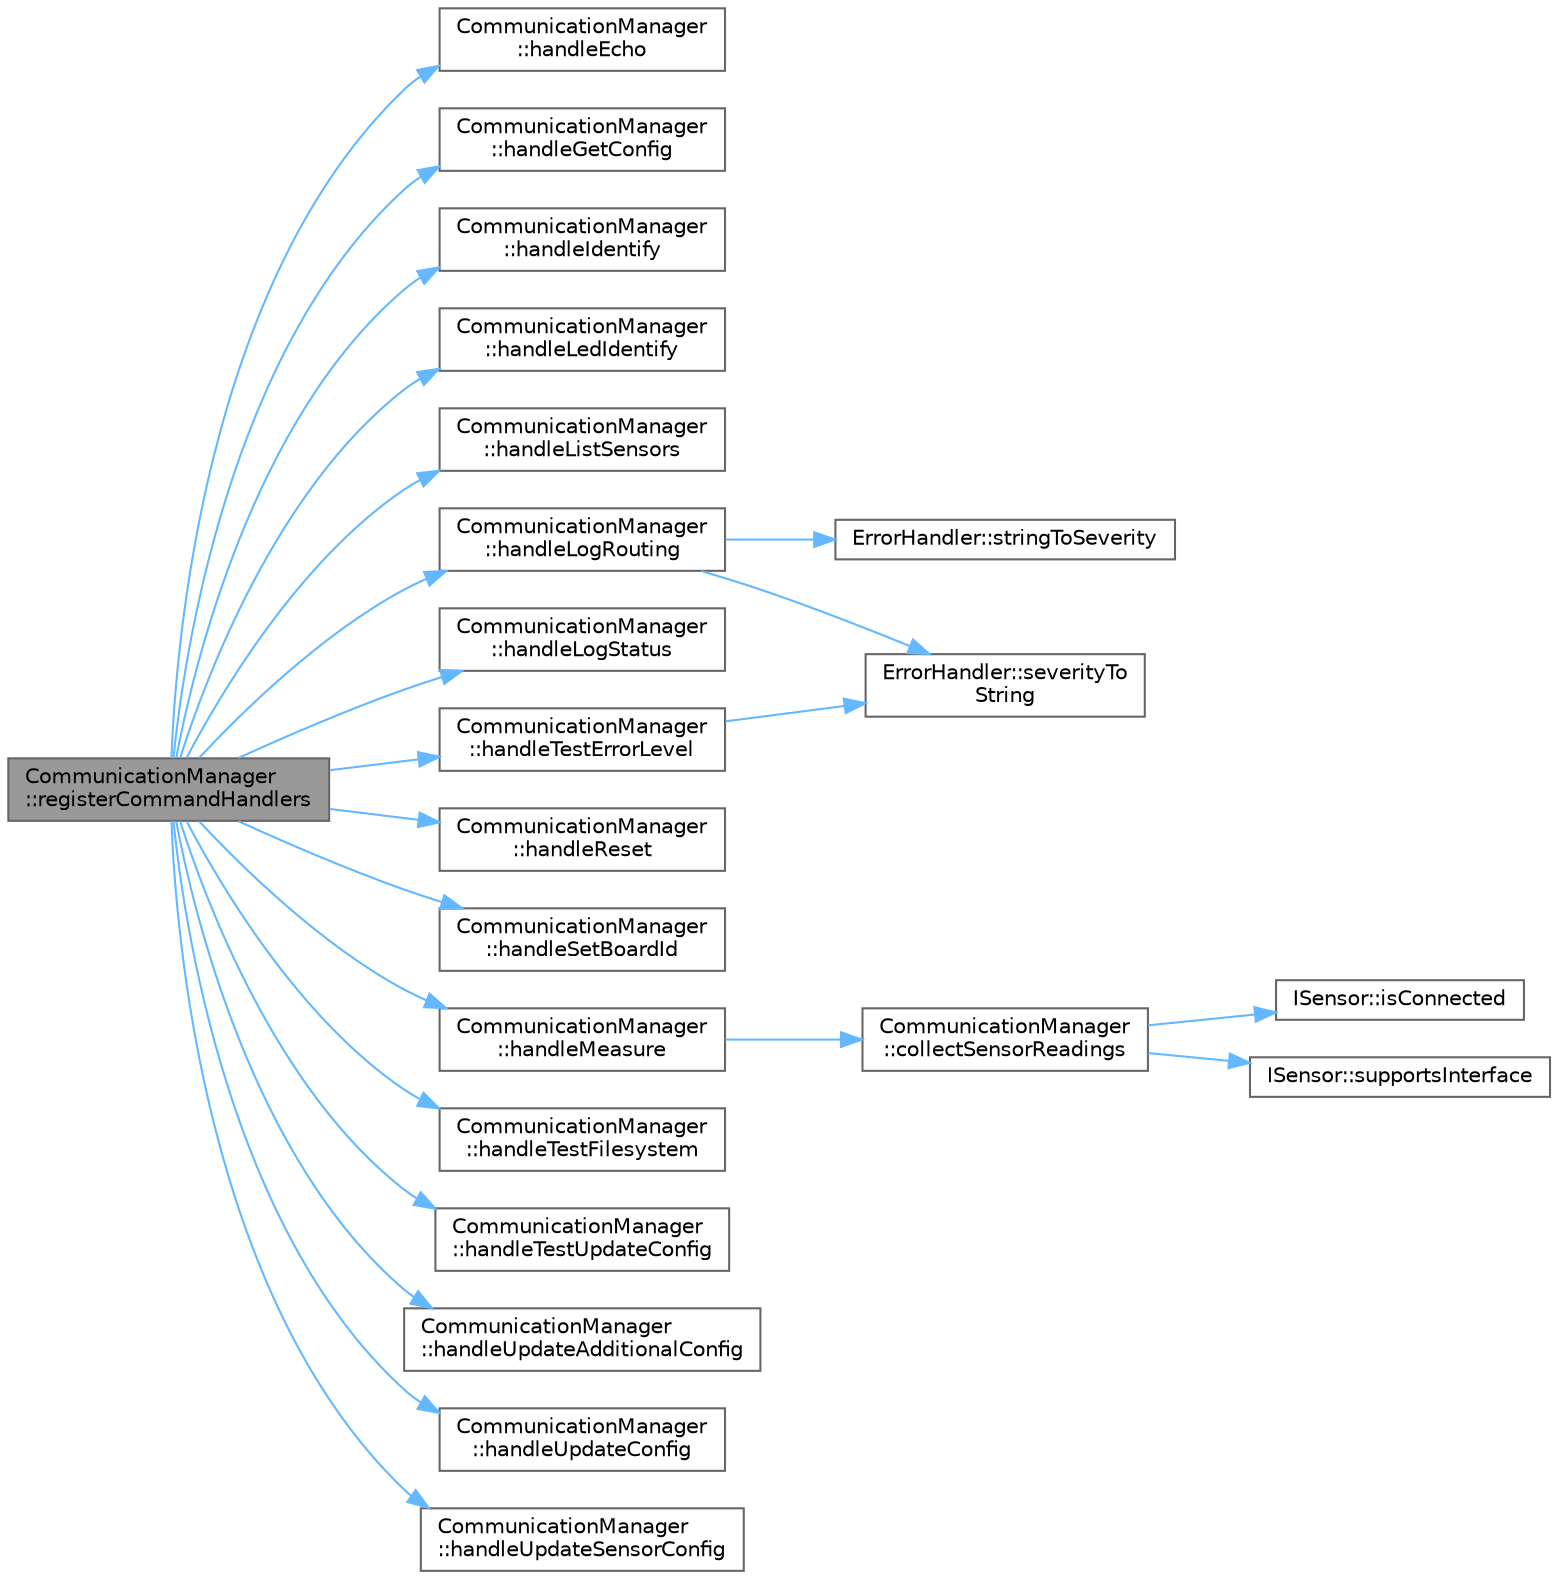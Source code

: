 digraph "CommunicationManager::registerCommandHandlers"
{
 // LATEX_PDF_SIZE
  bgcolor="transparent";
  edge [fontname=Helvetica,fontsize=10,labelfontname=Helvetica,labelfontsize=10];
  node [fontname=Helvetica,fontsize=10,shape=box,height=0.2,width=0.4];
  rankdir="LR";
  Node1 [id="Node000001",label="CommunicationManager\l::registerCommandHandlers",height=0.2,width=0.4,color="gray40", fillcolor="grey60", style="filled", fontcolor="black",tooltip="Register all commands with their handlers."];
  Node1 -> Node2 [id="edge1_Node000001_Node000002",color="steelblue1",style="solid",tooltip=" "];
  Node2 [id="Node000002",label="CommunicationManager\l::handleEcho",height=0.2,width=0.4,color="grey40", fillcolor="white", style="filled",URL="$class_communication_manager.html#a8fb1f9767a9c2a586a3eb921ec74f890",tooltip=" "];
  Node1 -> Node3 [id="edge2_Node000001_Node000003",color="steelblue1",style="solid",tooltip=" "];
  Node3 [id="Node000003",label="CommunicationManager\l::handleGetConfig",height=0.2,width=0.4,color="grey40", fillcolor="white", style="filled",URL="$class_communication_manager.html#a9e466f6aae9c40128ceaf16e04ca3760",tooltip=" "];
  Node1 -> Node4 [id="edge3_Node000001_Node000004",color="steelblue1",style="solid",tooltip=" "];
  Node4 [id="Node000004",label="CommunicationManager\l::handleIdentify",height=0.2,width=0.4,color="grey40", fillcolor="white", style="filled",URL="$class_communication_manager.html#ab28d570529a2303b1081e6016034c008",tooltip=" "];
  Node1 -> Node5 [id="edge4_Node000001_Node000005",color="steelblue1",style="solid",tooltip=" "];
  Node5 [id="Node000005",label="CommunicationManager\l::handleLedIdentify",height=0.2,width=0.4,color="grey40", fillcolor="white", style="filled",URL="$class_communication_manager.html#a9a16aa4fb18dfea11b2b3363b442f455",tooltip=" "];
  Node1 -> Node6 [id="edge5_Node000001_Node000006",color="steelblue1",style="solid",tooltip=" "];
  Node6 [id="Node000006",label="CommunicationManager\l::handleListSensors",height=0.2,width=0.4,color="grey40", fillcolor="white", style="filled",URL="$class_communication_manager.html#a1f7efa0a376d4f54d0ad503f4154216c",tooltip=" "];
  Node1 -> Node7 [id="edge6_Node000001_Node000007",color="steelblue1",style="solid",tooltip=" "];
  Node7 [id="Node000007",label="CommunicationManager\l::handleLogRouting",height=0.2,width=0.4,color="grey40", fillcolor="white", style="filled",URL="$class_communication_manager.html#a10b20a1f75bc05bd5f73fef2e230e906",tooltip=" "];
  Node7 -> Node8 [id="edge7_Node000007_Node000008",color="steelblue1",style="solid",tooltip=" "];
  Node8 [id="Node000008",label="ErrorHandler::severityTo\lString",height=0.2,width=0.4,color="grey40", fillcolor="white", style="filled",URL="$class_error_handler.html#a28e4c666c764f31533832edde5d8e014",tooltip="Convert severity level to string."];
  Node7 -> Node9 [id="edge8_Node000007_Node000009",color="steelblue1",style="solid",tooltip=" "];
  Node9 [id="Node000009",label="ErrorHandler::stringToSeverity",height=0.2,width=0.4,color="grey40", fillcolor="white", style="filled",URL="$class_error_handler.html#a6c957506a74daf83fad82b459adfbd8f",tooltip="Convert string to severity level."];
  Node1 -> Node10 [id="edge9_Node000001_Node000010",color="steelblue1",style="solid",tooltip=" "];
  Node10 [id="Node000010",label="CommunicationManager\l::handleLogStatus",height=0.2,width=0.4,color="grey40", fillcolor="white", style="filled",URL="$class_communication_manager.html#aa623a44630d5beecf132c1bbcf42c9a0",tooltip=" "];
  Node1 -> Node11 [id="edge10_Node000001_Node000011",color="steelblue1",style="solid",tooltip=" "];
  Node11 [id="Node000011",label="CommunicationManager\l::handleMeasure",height=0.2,width=0.4,color="grey40", fillcolor="white", style="filled",URL="$class_communication_manager.html#ab395f48ff53e0ebe90d460b5db023a31",tooltip=" "];
  Node11 -> Node12 [id="edge11_Node000011_Node000012",color="steelblue1",style="solid",tooltip=" "];
  Node12 [id="Node000012",label="CommunicationManager\l::collectSensorReadings",height=0.2,width=0.4,color="grey40", fillcolor="white", style="filled",URL="$class_communication_manager.html#a14eb31396c8a6ecd19c802120dd6655b",tooltip="Collect readings from a sensor into a values vector."];
  Node12 -> Node13 [id="edge12_Node000012_Node000013",color="steelblue1",style="solid",tooltip=" "];
  Node13 [id="Node000013",label="ISensor::isConnected",height=0.2,width=0.4,color="grey40", fillcolor="white", style="filled",URL="$class_i_sensor.html#ac7678115a091121756493cd2da886a5c",tooltip="Check if sensor is connected and working."];
  Node12 -> Node14 [id="edge13_Node000012_Node000014",color="steelblue1",style="solid",tooltip=" "];
  Node14 [id="Node000014",label="ISensor::supportsInterface",height=0.2,width=0.4,color="grey40", fillcolor="white", style="filled",URL="$class_i_sensor.html#a0aa4dae9e1a5405d10ab3d5354b816af",tooltip="Check if sensor supports a specific interface."];
  Node1 -> Node15 [id="edge14_Node000001_Node000015",color="steelblue1",style="solid",tooltip=" "];
  Node15 [id="Node000015",label="CommunicationManager\l::handleReset",height=0.2,width=0.4,color="grey40", fillcolor="white", style="filled",URL="$class_communication_manager.html#a81804ee03e76e61bb6b872d846b98d6d",tooltip=" "];
  Node1 -> Node16 [id="edge15_Node000001_Node000016",color="steelblue1",style="solid",tooltip=" "];
  Node16 [id="Node000016",label="CommunicationManager\l::handleSetBoardId",height=0.2,width=0.4,color="grey40", fillcolor="white", style="filled",URL="$class_communication_manager.html#acc48d8601ba151bde49491bc78b4c22b",tooltip=" "];
  Node1 -> Node17 [id="edge16_Node000001_Node000017",color="steelblue1",style="solid",tooltip=" "];
  Node17 [id="Node000017",label="CommunicationManager\l::handleTestErrorLevel",height=0.2,width=0.4,color="grey40", fillcolor="white", style="filled",URL="$class_communication_manager.html#af94e9702ed5b64fdb29b1b26dd37634a",tooltip=" "];
  Node17 -> Node8 [id="edge17_Node000017_Node000008",color="steelblue1",style="solid",tooltip=" "];
  Node1 -> Node18 [id="edge18_Node000001_Node000018",color="steelblue1",style="solid",tooltip=" "];
  Node18 [id="Node000018",label="CommunicationManager\l::handleTestFilesystem",height=0.2,width=0.4,color="grey40", fillcolor="white", style="filled",URL="$class_communication_manager.html#a2c99f4b4153b21958293f7712deaaf8c",tooltip=" "];
  Node1 -> Node19 [id="edge19_Node000001_Node000019",color="steelblue1",style="solid",tooltip=" "];
  Node19 [id="Node000019",label="CommunicationManager\l::handleTestUpdateConfig",height=0.2,width=0.4,color="grey40", fillcolor="white", style="filled",URL="$class_communication_manager.html#a205f94dd9f32637e2edd6cf97f1fb6f4",tooltip=" "];
  Node1 -> Node20 [id="edge20_Node000001_Node000020",color="steelblue1",style="solid",tooltip=" "];
  Node20 [id="Node000020",label="CommunicationManager\l::handleUpdateAdditionalConfig",height=0.2,width=0.4,color="grey40", fillcolor="white", style="filled",URL="$class_communication_manager.html#a8f5eb6ecdb139de607e4e31a2002436b",tooltip=" "];
  Node1 -> Node21 [id="edge21_Node000001_Node000021",color="steelblue1",style="solid",tooltip=" "];
  Node21 [id="Node000021",label="CommunicationManager\l::handleUpdateConfig",height=0.2,width=0.4,color="grey40", fillcolor="white", style="filled",URL="$class_communication_manager.html#afe24efdbc43954bdf7905f5af35984de",tooltip=" "];
  Node1 -> Node22 [id="edge22_Node000001_Node000022",color="steelblue1",style="solid",tooltip=" "];
  Node22 [id="Node000022",label="CommunicationManager\l::handleUpdateSensorConfig",height=0.2,width=0.4,color="grey40", fillcolor="white", style="filled",URL="$class_communication_manager.html#a33df2902a6f2aad452fcf5774101ac30",tooltip=" "];
}

